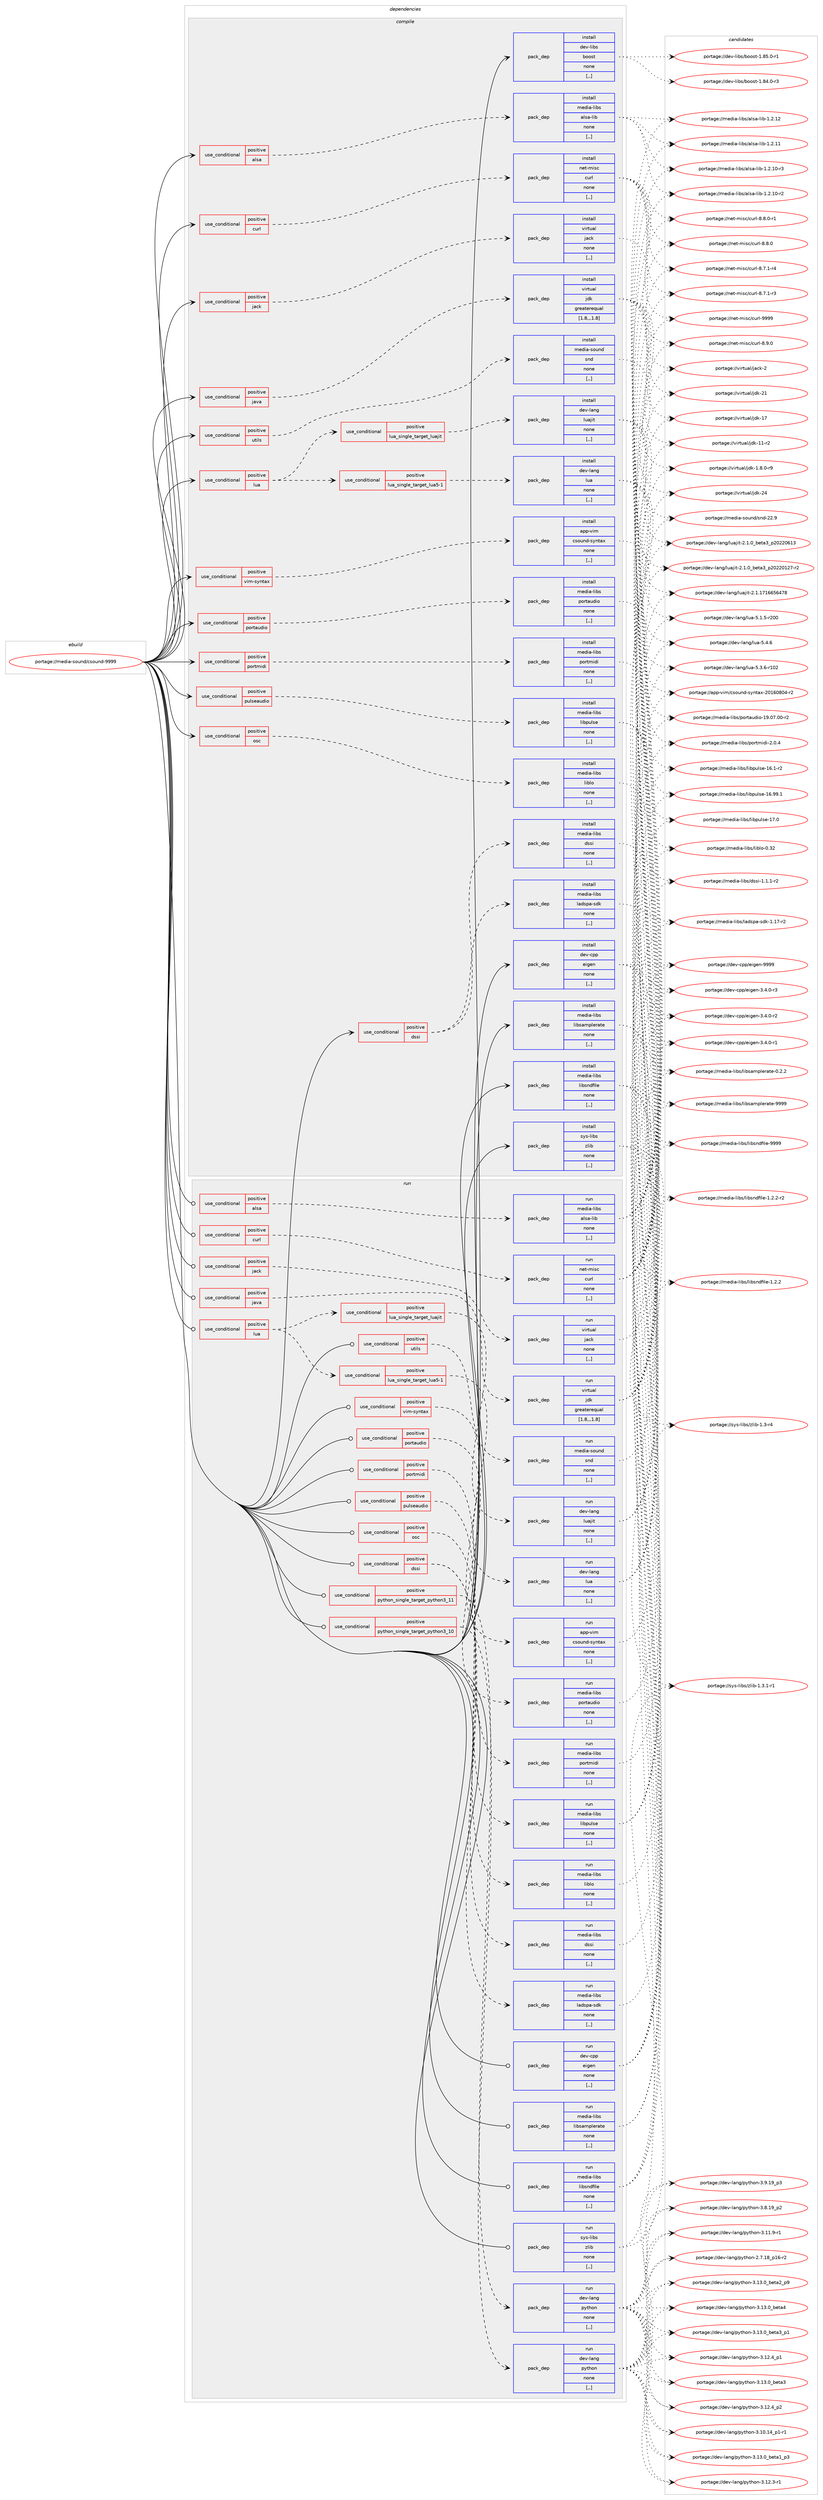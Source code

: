digraph prolog {

# *************
# Graph options
# *************

newrank=true;
concentrate=true;
compound=true;
graph [rankdir=LR,fontname=Helvetica,fontsize=10,ranksep=1.5];#, ranksep=2.5, nodesep=0.2];
edge  [arrowhead=vee];
node  [fontname=Helvetica,fontsize=10];

# **********
# The ebuild
# **********

subgraph cluster_leftcol {
color=gray;
label=<<i>ebuild</i>>;
id [label="portage://media-sound/csound-9999", color=red, width=4, href="../media-sound/csound-9999.svg"];
}

# ****************
# The dependencies
# ****************

subgraph cluster_midcol {
color=gray;
label=<<i>dependencies</i>>;
subgraph cluster_compile {
fillcolor="#eeeeee";
style=filled;
label=<<i>compile</i>>;
subgraph cond79364 {
dependency313560 [label=<<TABLE BORDER="0" CELLBORDER="1" CELLSPACING="0" CELLPADDING="4"><TR><TD ROWSPAN="3" CELLPADDING="10">use_conditional</TD></TR><TR><TD>positive</TD></TR><TR><TD>alsa</TD></TR></TABLE>>, shape=none, color=red];
subgraph pack231764 {
dependency313561 [label=<<TABLE BORDER="0" CELLBORDER="1" CELLSPACING="0" CELLPADDING="4" WIDTH="220"><TR><TD ROWSPAN="6" CELLPADDING="30">pack_dep</TD></TR><TR><TD WIDTH="110">install</TD></TR><TR><TD>media-libs</TD></TR><TR><TD>alsa-lib</TD></TR><TR><TD>none</TD></TR><TR><TD>[,,]</TD></TR></TABLE>>, shape=none, color=blue];
}
dependency313560:e -> dependency313561:w [weight=20,style="dashed",arrowhead="vee"];
}
id:e -> dependency313560:w [weight=20,style="solid",arrowhead="vee"];
subgraph cond79365 {
dependency313562 [label=<<TABLE BORDER="0" CELLBORDER="1" CELLSPACING="0" CELLPADDING="4"><TR><TD ROWSPAN="3" CELLPADDING="10">use_conditional</TD></TR><TR><TD>positive</TD></TR><TR><TD>curl</TD></TR></TABLE>>, shape=none, color=red];
subgraph pack231765 {
dependency313563 [label=<<TABLE BORDER="0" CELLBORDER="1" CELLSPACING="0" CELLPADDING="4" WIDTH="220"><TR><TD ROWSPAN="6" CELLPADDING="30">pack_dep</TD></TR><TR><TD WIDTH="110">install</TD></TR><TR><TD>net-misc</TD></TR><TR><TD>curl</TD></TR><TR><TD>none</TD></TR><TR><TD>[,,]</TD></TR></TABLE>>, shape=none, color=blue];
}
dependency313562:e -> dependency313563:w [weight=20,style="dashed",arrowhead="vee"];
}
id:e -> dependency313562:w [weight=20,style="solid",arrowhead="vee"];
subgraph cond79366 {
dependency313564 [label=<<TABLE BORDER="0" CELLBORDER="1" CELLSPACING="0" CELLPADDING="4"><TR><TD ROWSPAN="3" CELLPADDING="10">use_conditional</TD></TR><TR><TD>positive</TD></TR><TR><TD>dssi</TD></TR></TABLE>>, shape=none, color=red];
subgraph pack231766 {
dependency313565 [label=<<TABLE BORDER="0" CELLBORDER="1" CELLSPACING="0" CELLPADDING="4" WIDTH="220"><TR><TD ROWSPAN="6" CELLPADDING="30">pack_dep</TD></TR><TR><TD WIDTH="110">install</TD></TR><TR><TD>media-libs</TD></TR><TR><TD>dssi</TD></TR><TR><TD>none</TD></TR><TR><TD>[,,]</TD></TR></TABLE>>, shape=none, color=blue];
}
dependency313564:e -> dependency313565:w [weight=20,style="dashed",arrowhead="vee"];
subgraph pack231767 {
dependency313566 [label=<<TABLE BORDER="0" CELLBORDER="1" CELLSPACING="0" CELLPADDING="4" WIDTH="220"><TR><TD ROWSPAN="6" CELLPADDING="30">pack_dep</TD></TR><TR><TD WIDTH="110">install</TD></TR><TR><TD>media-libs</TD></TR><TR><TD>ladspa-sdk</TD></TR><TR><TD>none</TD></TR><TR><TD>[,,]</TD></TR></TABLE>>, shape=none, color=blue];
}
dependency313564:e -> dependency313566:w [weight=20,style="dashed",arrowhead="vee"];
}
id:e -> dependency313564:w [weight=20,style="solid",arrowhead="vee"];
subgraph cond79367 {
dependency313567 [label=<<TABLE BORDER="0" CELLBORDER="1" CELLSPACING="0" CELLPADDING="4"><TR><TD ROWSPAN="3" CELLPADDING="10">use_conditional</TD></TR><TR><TD>positive</TD></TR><TR><TD>jack</TD></TR></TABLE>>, shape=none, color=red];
subgraph pack231768 {
dependency313568 [label=<<TABLE BORDER="0" CELLBORDER="1" CELLSPACING="0" CELLPADDING="4" WIDTH="220"><TR><TD ROWSPAN="6" CELLPADDING="30">pack_dep</TD></TR><TR><TD WIDTH="110">install</TD></TR><TR><TD>virtual</TD></TR><TR><TD>jack</TD></TR><TR><TD>none</TD></TR><TR><TD>[,,]</TD></TR></TABLE>>, shape=none, color=blue];
}
dependency313567:e -> dependency313568:w [weight=20,style="dashed",arrowhead="vee"];
}
id:e -> dependency313567:w [weight=20,style="solid",arrowhead="vee"];
subgraph cond79368 {
dependency313569 [label=<<TABLE BORDER="0" CELLBORDER="1" CELLSPACING="0" CELLPADDING="4"><TR><TD ROWSPAN="3" CELLPADDING="10">use_conditional</TD></TR><TR><TD>positive</TD></TR><TR><TD>java</TD></TR></TABLE>>, shape=none, color=red];
subgraph pack231769 {
dependency313570 [label=<<TABLE BORDER="0" CELLBORDER="1" CELLSPACING="0" CELLPADDING="4" WIDTH="220"><TR><TD ROWSPAN="6" CELLPADDING="30">pack_dep</TD></TR><TR><TD WIDTH="110">install</TD></TR><TR><TD>virtual</TD></TR><TR><TD>jdk</TD></TR><TR><TD>greaterequal</TD></TR><TR><TD>[1.8,,,1.8]</TD></TR></TABLE>>, shape=none, color=blue];
}
dependency313569:e -> dependency313570:w [weight=20,style="dashed",arrowhead="vee"];
}
id:e -> dependency313569:w [weight=20,style="solid",arrowhead="vee"];
subgraph cond79369 {
dependency313571 [label=<<TABLE BORDER="0" CELLBORDER="1" CELLSPACING="0" CELLPADDING="4"><TR><TD ROWSPAN="3" CELLPADDING="10">use_conditional</TD></TR><TR><TD>positive</TD></TR><TR><TD>lua</TD></TR></TABLE>>, shape=none, color=red];
subgraph cond79370 {
dependency313572 [label=<<TABLE BORDER="0" CELLBORDER="1" CELLSPACING="0" CELLPADDING="4"><TR><TD ROWSPAN="3" CELLPADDING="10">use_conditional</TD></TR><TR><TD>positive</TD></TR><TR><TD>lua_single_target_luajit</TD></TR></TABLE>>, shape=none, color=red];
subgraph pack231770 {
dependency313573 [label=<<TABLE BORDER="0" CELLBORDER="1" CELLSPACING="0" CELLPADDING="4" WIDTH="220"><TR><TD ROWSPAN="6" CELLPADDING="30">pack_dep</TD></TR><TR><TD WIDTH="110">install</TD></TR><TR><TD>dev-lang</TD></TR><TR><TD>luajit</TD></TR><TR><TD>none</TD></TR><TR><TD>[,,]</TD></TR></TABLE>>, shape=none, color=blue];
}
dependency313572:e -> dependency313573:w [weight=20,style="dashed",arrowhead="vee"];
}
dependency313571:e -> dependency313572:w [weight=20,style="dashed",arrowhead="vee"];
subgraph cond79371 {
dependency313574 [label=<<TABLE BORDER="0" CELLBORDER="1" CELLSPACING="0" CELLPADDING="4"><TR><TD ROWSPAN="3" CELLPADDING="10">use_conditional</TD></TR><TR><TD>positive</TD></TR><TR><TD>lua_single_target_lua5-1</TD></TR></TABLE>>, shape=none, color=red];
subgraph pack231771 {
dependency313575 [label=<<TABLE BORDER="0" CELLBORDER="1" CELLSPACING="0" CELLPADDING="4" WIDTH="220"><TR><TD ROWSPAN="6" CELLPADDING="30">pack_dep</TD></TR><TR><TD WIDTH="110">install</TD></TR><TR><TD>dev-lang</TD></TR><TR><TD>lua</TD></TR><TR><TD>none</TD></TR><TR><TD>[,,]</TD></TR></TABLE>>, shape=none, color=blue];
}
dependency313574:e -> dependency313575:w [weight=20,style="dashed",arrowhead="vee"];
}
dependency313571:e -> dependency313574:w [weight=20,style="dashed",arrowhead="vee"];
}
id:e -> dependency313571:w [weight=20,style="solid",arrowhead="vee"];
subgraph cond79372 {
dependency313576 [label=<<TABLE BORDER="0" CELLBORDER="1" CELLSPACING="0" CELLPADDING="4"><TR><TD ROWSPAN="3" CELLPADDING="10">use_conditional</TD></TR><TR><TD>positive</TD></TR><TR><TD>osc</TD></TR></TABLE>>, shape=none, color=red];
subgraph pack231772 {
dependency313577 [label=<<TABLE BORDER="0" CELLBORDER="1" CELLSPACING="0" CELLPADDING="4" WIDTH="220"><TR><TD ROWSPAN="6" CELLPADDING="30">pack_dep</TD></TR><TR><TD WIDTH="110">install</TD></TR><TR><TD>media-libs</TD></TR><TR><TD>liblo</TD></TR><TR><TD>none</TD></TR><TR><TD>[,,]</TD></TR></TABLE>>, shape=none, color=blue];
}
dependency313576:e -> dependency313577:w [weight=20,style="dashed",arrowhead="vee"];
}
id:e -> dependency313576:w [weight=20,style="solid",arrowhead="vee"];
subgraph cond79373 {
dependency313578 [label=<<TABLE BORDER="0" CELLBORDER="1" CELLSPACING="0" CELLPADDING="4"><TR><TD ROWSPAN="3" CELLPADDING="10">use_conditional</TD></TR><TR><TD>positive</TD></TR><TR><TD>portaudio</TD></TR></TABLE>>, shape=none, color=red];
subgraph pack231773 {
dependency313579 [label=<<TABLE BORDER="0" CELLBORDER="1" CELLSPACING="0" CELLPADDING="4" WIDTH="220"><TR><TD ROWSPAN="6" CELLPADDING="30">pack_dep</TD></TR><TR><TD WIDTH="110">install</TD></TR><TR><TD>media-libs</TD></TR><TR><TD>portaudio</TD></TR><TR><TD>none</TD></TR><TR><TD>[,,]</TD></TR></TABLE>>, shape=none, color=blue];
}
dependency313578:e -> dependency313579:w [weight=20,style="dashed",arrowhead="vee"];
}
id:e -> dependency313578:w [weight=20,style="solid",arrowhead="vee"];
subgraph cond79374 {
dependency313580 [label=<<TABLE BORDER="0" CELLBORDER="1" CELLSPACING="0" CELLPADDING="4"><TR><TD ROWSPAN="3" CELLPADDING="10">use_conditional</TD></TR><TR><TD>positive</TD></TR><TR><TD>portmidi</TD></TR></TABLE>>, shape=none, color=red];
subgraph pack231774 {
dependency313581 [label=<<TABLE BORDER="0" CELLBORDER="1" CELLSPACING="0" CELLPADDING="4" WIDTH="220"><TR><TD ROWSPAN="6" CELLPADDING="30">pack_dep</TD></TR><TR><TD WIDTH="110">install</TD></TR><TR><TD>media-libs</TD></TR><TR><TD>portmidi</TD></TR><TR><TD>none</TD></TR><TR><TD>[,,]</TD></TR></TABLE>>, shape=none, color=blue];
}
dependency313580:e -> dependency313581:w [weight=20,style="dashed",arrowhead="vee"];
}
id:e -> dependency313580:w [weight=20,style="solid",arrowhead="vee"];
subgraph cond79375 {
dependency313582 [label=<<TABLE BORDER="0" CELLBORDER="1" CELLSPACING="0" CELLPADDING="4"><TR><TD ROWSPAN="3" CELLPADDING="10">use_conditional</TD></TR><TR><TD>positive</TD></TR><TR><TD>pulseaudio</TD></TR></TABLE>>, shape=none, color=red];
subgraph pack231775 {
dependency313583 [label=<<TABLE BORDER="0" CELLBORDER="1" CELLSPACING="0" CELLPADDING="4" WIDTH="220"><TR><TD ROWSPAN="6" CELLPADDING="30">pack_dep</TD></TR><TR><TD WIDTH="110">install</TD></TR><TR><TD>media-libs</TD></TR><TR><TD>libpulse</TD></TR><TR><TD>none</TD></TR><TR><TD>[,,]</TD></TR></TABLE>>, shape=none, color=blue];
}
dependency313582:e -> dependency313583:w [weight=20,style="dashed",arrowhead="vee"];
}
id:e -> dependency313582:w [weight=20,style="solid",arrowhead="vee"];
subgraph cond79376 {
dependency313584 [label=<<TABLE BORDER="0" CELLBORDER="1" CELLSPACING="0" CELLPADDING="4"><TR><TD ROWSPAN="3" CELLPADDING="10">use_conditional</TD></TR><TR><TD>positive</TD></TR><TR><TD>utils</TD></TR></TABLE>>, shape=none, color=red];
subgraph pack231776 {
dependency313585 [label=<<TABLE BORDER="0" CELLBORDER="1" CELLSPACING="0" CELLPADDING="4" WIDTH="220"><TR><TD ROWSPAN="6" CELLPADDING="30">pack_dep</TD></TR><TR><TD WIDTH="110">install</TD></TR><TR><TD>media-sound</TD></TR><TR><TD>snd</TD></TR><TR><TD>none</TD></TR><TR><TD>[,,]</TD></TR></TABLE>>, shape=none, color=blue];
}
dependency313584:e -> dependency313585:w [weight=20,style="dashed",arrowhead="vee"];
}
id:e -> dependency313584:w [weight=20,style="solid",arrowhead="vee"];
subgraph cond79377 {
dependency313586 [label=<<TABLE BORDER="0" CELLBORDER="1" CELLSPACING="0" CELLPADDING="4"><TR><TD ROWSPAN="3" CELLPADDING="10">use_conditional</TD></TR><TR><TD>positive</TD></TR><TR><TD>vim-syntax</TD></TR></TABLE>>, shape=none, color=red];
subgraph pack231777 {
dependency313587 [label=<<TABLE BORDER="0" CELLBORDER="1" CELLSPACING="0" CELLPADDING="4" WIDTH="220"><TR><TD ROWSPAN="6" CELLPADDING="30">pack_dep</TD></TR><TR><TD WIDTH="110">install</TD></TR><TR><TD>app-vim</TD></TR><TR><TD>csound-syntax</TD></TR><TR><TD>none</TD></TR><TR><TD>[,,]</TD></TR></TABLE>>, shape=none, color=blue];
}
dependency313586:e -> dependency313587:w [weight=20,style="dashed",arrowhead="vee"];
}
id:e -> dependency313586:w [weight=20,style="solid",arrowhead="vee"];
subgraph pack231778 {
dependency313588 [label=<<TABLE BORDER="0" CELLBORDER="1" CELLSPACING="0" CELLPADDING="4" WIDTH="220"><TR><TD ROWSPAN="6" CELLPADDING="30">pack_dep</TD></TR><TR><TD WIDTH="110">install</TD></TR><TR><TD>dev-cpp</TD></TR><TR><TD>eigen</TD></TR><TR><TD>none</TD></TR><TR><TD>[,,]</TD></TR></TABLE>>, shape=none, color=blue];
}
id:e -> dependency313588:w [weight=20,style="solid",arrowhead="vee"];
subgraph pack231779 {
dependency313589 [label=<<TABLE BORDER="0" CELLBORDER="1" CELLSPACING="0" CELLPADDING="4" WIDTH="220"><TR><TD ROWSPAN="6" CELLPADDING="30">pack_dep</TD></TR><TR><TD WIDTH="110">install</TD></TR><TR><TD>dev-libs</TD></TR><TR><TD>boost</TD></TR><TR><TD>none</TD></TR><TR><TD>[,,]</TD></TR></TABLE>>, shape=none, color=blue];
}
id:e -> dependency313589:w [weight=20,style="solid",arrowhead="vee"];
subgraph pack231780 {
dependency313590 [label=<<TABLE BORDER="0" CELLBORDER="1" CELLSPACING="0" CELLPADDING="4" WIDTH="220"><TR><TD ROWSPAN="6" CELLPADDING="30">pack_dep</TD></TR><TR><TD WIDTH="110">install</TD></TR><TR><TD>media-libs</TD></TR><TR><TD>libsamplerate</TD></TR><TR><TD>none</TD></TR><TR><TD>[,,]</TD></TR></TABLE>>, shape=none, color=blue];
}
id:e -> dependency313590:w [weight=20,style="solid",arrowhead="vee"];
subgraph pack231781 {
dependency313591 [label=<<TABLE BORDER="0" CELLBORDER="1" CELLSPACING="0" CELLPADDING="4" WIDTH="220"><TR><TD ROWSPAN="6" CELLPADDING="30">pack_dep</TD></TR><TR><TD WIDTH="110">install</TD></TR><TR><TD>media-libs</TD></TR><TR><TD>libsndfile</TD></TR><TR><TD>none</TD></TR><TR><TD>[,,]</TD></TR></TABLE>>, shape=none, color=blue];
}
id:e -> dependency313591:w [weight=20,style="solid",arrowhead="vee"];
subgraph pack231782 {
dependency313592 [label=<<TABLE BORDER="0" CELLBORDER="1" CELLSPACING="0" CELLPADDING="4" WIDTH="220"><TR><TD ROWSPAN="6" CELLPADDING="30">pack_dep</TD></TR><TR><TD WIDTH="110">install</TD></TR><TR><TD>sys-libs</TD></TR><TR><TD>zlib</TD></TR><TR><TD>none</TD></TR><TR><TD>[,,]</TD></TR></TABLE>>, shape=none, color=blue];
}
id:e -> dependency313592:w [weight=20,style="solid",arrowhead="vee"];
}
subgraph cluster_compileandrun {
fillcolor="#eeeeee";
style=filled;
label=<<i>compile and run</i>>;
}
subgraph cluster_run {
fillcolor="#eeeeee";
style=filled;
label=<<i>run</i>>;
subgraph cond79378 {
dependency313593 [label=<<TABLE BORDER="0" CELLBORDER="1" CELLSPACING="0" CELLPADDING="4"><TR><TD ROWSPAN="3" CELLPADDING="10">use_conditional</TD></TR><TR><TD>positive</TD></TR><TR><TD>alsa</TD></TR></TABLE>>, shape=none, color=red];
subgraph pack231783 {
dependency313594 [label=<<TABLE BORDER="0" CELLBORDER="1" CELLSPACING="0" CELLPADDING="4" WIDTH="220"><TR><TD ROWSPAN="6" CELLPADDING="30">pack_dep</TD></TR><TR><TD WIDTH="110">run</TD></TR><TR><TD>media-libs</TD></TR><TR><TD>alsa-lib</TD></TR><TR><TD>none</TD></TR><TR><TD>[,,]</TD></TR></TABLE>>, shape=none, color=blue];
}
dependency313593:e -> dependency313594:w [weight=20,style="dashed",arrowhead="vee"];
}
id:e -> dependency313593:w [weight=20,style="solid",arrowhead="odot"];
subgraph cond79379 {
dependency313595 [label=<<TABLE BORDER="0" CELLBORDER="1" CELLSPACING="0" CELLPADDING="4"><TR><TD ROWSPAN="3" CELLPADDING="10">use_conditional</TD></TR><TR><TD>positive</TD></TR><TR><TD>curl</TD></TR></TABLE>>, shape=none, color=red];
subgraph pack231784 {
dependency313596 [label=<<TABLE BORDER="0" CELLBORDER="1" CELLSPACING="0" CELLPADDING="4" WIDTH="220"><TR><TD ROWSPAN="6" CELLPADDING="30">pack_dep</TD></TR><TR><TD WIDTH="110">run</TD></TR><TR><TD>net-misc</TD></TR><TR><TD>curl</TD></TR><TR><TD>none</TD></TR><TR><TD>[,,]</TD></TR></TABLE>>, shape=none, color=blue];
}
dependency313595:e -> dependency313596:w [weight=20,style="dashed",arrowhead="vee"];
}
id:e -> dependency313595:w [weight=20,style="solid",arrowhead="odot"];
subgraph cond79380 {
dependency313597 [label=<<TABLE BORDER="0" CELLBORDER="1" CELLSPACING="0" CELLPADDING="4"><TR><TD ROWSPAN="3" CELLPADDING="10">use_conditional</TD></TR><TR><TD>positive</TD></TR><TR><TD>dssi</TD></TR></TABLE>>, shape=none, color=red];
subgraph pack231785 {
dependency313598 [label=<<TABLE BORDER="0" CELLBORDER="1" CELLSPACING="0" CELLPADDING="4" WIDTH="220"><TR><TD ROWSPAN="6" CELLPADDING="30">pack_dep</TD></TR><TR><TD WIDTH="110">run</TD></TR><TR><TD>media-libs</TD></TR><TR><TD>dssi</TD></TR><TR><TD>none</TD></TR><TR><TD>[,,]</TD></TR></TABLE>>, shape=none, color=blue];
}
dependency313597:e -> dependency313598:w [weight=20,style="dashed",arrowhead="vee"];
subgraph pack231786 {
dependency313599 [label=<<TABLE BORDER="0" CELLBORDER="1" CELLSPACING="0" CELLPADDING="4" WIDTH="220"><TR><TD ROWSPAN="6" CELLPADDING="30">pack_dep</TD></TR><TR><TD WIDTH="110">run</TD></TR><TR><TD>media-libs</TD></TR><TR><TD>ladspa-sdk</TD></TR><TR><TD>none</TD></TR><TR><TD>[,,]</TD></TR></TABLE>>, shape=none, color=blue];
}
dependency313597:e -> dependency313599:w [weight=20,style="dashed",arrowhead="vee"];
}
id:e -> dependency313597:w [weight=20,style="solid",arrowhead="odot"];
subgraph cond79381 {
dependency313600 [label=<<TABLE BORDER="0" CELLBORDER="1" CELLSPACING="0" CELLPADDING="4"><TR><TD ROWSPAN="3" CELLPADDING="10">use_conditional</TD></TR><TR><TD>positive</TD></TR><TR><TD>jack</TD></TR></TABLE>>, shape=none, color=red];
subgraph pack231787 {
dependency313601 [label=<<TABLE BORDER="0" CELLBORDER="1" CELLSPACING="0" CELLPADDING="4" WIDTH="220"><TR><TD ROWSPAN="6" CELLPADDING="30">pack_dep</TD></TR><TR><TD WIDTH="110">run</TD></TR><TR><TD>virtual</TD></TR><TR><TD>jack</TD></TR><TR><TD>none</TD></TR><TR><TD>[,,]</TD></TR></TABLE>>, shape=none, color=blue];
}
dependency313600:e -> dependency313601:w [weight=20,style="dashed",arrowhead="vee"];
}
id:e -> dependency313600:w [weight=20,style="solid",arrowhead="odot"];
subgraph cond79382 {
dependency313602 [label=<<TABLE BORDER="0" CELLBORDER="1" CELLSPACING="0" CELLPADDING="4"><TR><TD ROWSPAN="3" CELLPADDING="10">use_conditional</TD></TR><TR><TD>positive</TD></TR><TR><TD>java</TD></TR></TABLE>>, shape=none, color=red];
subgraph pack231788 {
dependency313603 [label=<<TABLE BORDER="0" CELLBORDER="1" CELLSPACING="0" CELLPADDING="4" WIDTH="220"><TR><TD ROWSPAN="6" CELLPADDING="30">pack_dep</TD></TR><TR><TD WIDTH="110">run</TD></TR><TR><TD>virtual</TD></TR><TR><TD>jdk</TD></TR><TR><TD>greaterequal</TD></TR><TR><TD>[1.8,,,1.8]</TD></TR></TABLE>>, shape=none, color=blue];
}
dependency313602:e -> dependency313603:w [weight=20,style="dashed",arrowhead="vee"];
}
id:e -> dependency313602:w [weight=20,style="solid",arrowhead="odot"];
subgraph cond79383 {
dependency313604 [label=<<TABLE BORDER="0" CELLBORDER="1" CELLSPACING="0" CELLPADDING="4"><TR><TD ROWSPAN="3" CELLPADDING="10">use_conditional</TD></TR><TR><TD>positive</TD></TR><TR><TD>lua</TD></TR></TABLE>>, shape=none, color=red];
subgraph cond79384 {
dependency313605 [label=<<TABLE BORDER="0" CELLBORDER="1" CELLSPACING="0" CELLPADDING="4"><TR><TD ROWSPAN="3" CELLPADDING="10">use_conditional</TD></TR><TR><TD>positive</TD></TR><TR><TD>lua_single_target_luajit</TD></TR></TABLE>>, shape=none, color=red];
subgraph pack231789 {
dependency313606 [label=<<TABLE BORDER="0" CELLBORDER="1" CELLSPACING="0" CELLPADDING="4" WIDTH="220"><TR><TD ROWSPAN="6" CELLPADDING="30">pack_dep</TD></TR><TR><TD WIDTH="110">run</TD></TR><TR><TD>dev-lang</TD></TR><TR><TD>luajit</TD></TR><TR><TD>none</TD></TR><TR><TD>[,,]</TD></TR></TABLE>>, shape=none, color=blue];
}
dependency313605:e -> dependency313606:w [weight=20,style="dashed",arrowhead="vee"];
}
dependency313604:e -> dependency313605:w [weight=20,style="dashed",arrowhead="vee"];
subgraph cond79385 {
dependency313607 [label=<<TABLE BORDER="0" CELLBORDER="1" CELLSPACING="0" CELLPADDING="4"><TR><TD ROWSPAN="3" CELLPADDING="10">use_conditional</TD></TR><TR><TD>positive</TD></TR><TR><TD>lua_single_target_lua5-1</TD></TR></TABLE>>, shape=none, color=red];
subgraph pack231790 {
dependency313608 [label=<<TABLE BORDER="0" CELLBORDER="1" CELLSPACING="0" CELLPADDING="4" WIDTH="220"><TR><TD ROWSPAN="6" CELLPADDING="30">pack_dep</TD></TR><TR><TD WIDTH="110">run</TD></TR><TR><TD>dev-lang</TD></TR><TR><TD>lua</TD></TR><TR><TD>none</TD></TR><TR><TD>[,,]</TD></TR></TABLE>>, shape=none, color=blue];
}
dependency313607:e -> dependency313608:w [weight=20,style="dashed",arrowhead="vee"];
}
dependency313604:e -> dependency313607:w [weight=20,style="dashed",arrowhead="vee"];
}
id:e -> dependency313604:w [weight=20,style="solid",arrowhead="odot"];
subgraph cond79386 {
dependency313609 [label=<<TABLE BORDER="0" CELLBORDER="1" CELLSPACING="0" CELLPADDING="4"><TR><TD ROWSPAN="3" CELLPADDING="10">use_conditional</TD></TR><TR><TD>positive</TD></TR><TR><TD>osc</TD></TR></TABLE>>, shape=none, color=red];
subgraph pack231791 {
dependency313610 [label=<<TABLE BORDER="0" CELLBORDER="1" CELLSPACING="0" CELLPADDING="4" WIDTH="220"><TR><TD ROWSPAN="6" CELLPADDING="30">pack_dep</TD></TR><TR><TD WIDTH="110">run</TD></TR><TR><TD>media-libs</TD></TR><TR><TD>liblo</TD></TR><TR><TD>none</TD></TR><TR><TD>[,,]</TD></TR></TABLE>>, shape=none, color=blue];
}
dependency313609:e -> dependency313610:w [weight=20,style="dashed",arrowhead="vee"];
}
id:e -> dependency313609:w [weight=20,style="solid",arrowhead="odot"];
subgraph cond79387 {
dependency313611 [label=<<TABLE BORDER="0" CELLBORDER="1" CELLSPACING="0" CELLPADDING="4"><TR><TD ROWSPAN="3" CELLPADDING="10">use_conditional</TD></TR><TR><TD>positive</TD></TR><TR><TD>portaudio</TD></TR></TABLE>>, shape=none, color=red];
subgraph pack231792 {
dependency313612 [label=<<TABLE BORDER="0" CELLBORDER="1" CELLSPACING="0" CELLPADDING="4" WIDTH="220"><TR><TD ROWSPAN="6" CELLPADDING="30">pack_dep</TD></TR><TR><TD WIDTH="110">run</TD></TR><TR><TD>media-libs</TD></TR><TR><TD>portaudio</TD></TR><TR><TD>none</TD></TR><TR><TD>[,,]</TD></TR></TABLE>>, shape=none, color=blue];
}
dependency313611:e -> dependency313612:w [weight=20,style="dashed",arrowhead="vee"];
}
id:e -> dependency313611:w [weight=20,style="solid",arrowhead="odot"];
subgraph cond79388 {
dependency313613 [label=<<TABLE BORDER="0" CELLBORDER="1" CELLSPACING="0" CELLPADDING="4"><TR><TD ROWSPAN="3" CELLPADDING="10">use_conditional</TD></TR><TR><TD>positive</TD></TR><TR><TD>portmidi</TD></TR></TABLE>>, shape=none, color=red];
subgraph pack231793 {
dependency313614 [label=<<TABLE BORDER="0" CELLBORDER="1" CELLSPACING="0" CELLPADDING="4" WIDTH="220"><TR><TD ROWSPAN="6" CELLPADDING="30">pack_dep</TD></TR><TR><TD WIDTH="110">run</TD></TR><TR><TD>media-libs</TD></TR><TR><TD>portmidi</TD></TR><TR><TD>none</TD></TR><TR><TD>[,,]</TD></TR></TABLE>>, shape=none, color=blue];
}
dependency313613:e -> dependency313614:w [weight=20,style="dashed",arrowhead="vee"];
}
id:e -> dependency313613:w [weight=20,style="solid",arrowhead="odot"];
subgraph cond79389 {
dependency313615 [label=<<TABLE BORDER="0" CELLBORDER="1" CELLSPACING="0" CELLPADDING="4"><TR><TD ROWSPAN="3" CELLPADDING="10">use_conditional</TD></TR><TR><TD>positive</TD></TR><TR><TD>pulseaudio</TD></TR></TABLE>>, shape=none, color=red];
subgraph pack231794 {
dependency313616 [label=<<TABLE BORDER="0" CELLBORDER="1" CELLSPACING="0" CELLPADDING="4" WIDTH="220"><TR><TD ROWSPAN="6" CELLPADDING="30">pack_dep</TD></TR><TR><TD WIDTH="110">run</TD></TR><TR><TD>media-libs</TD></TR><TR><TD>libpulse</TD></TR><TR><TD>none</TD></TR><TR><TD>[,,]</TD></TR></TABLE>>, shape=none, color=blue];
}
dependency313615:e -> dependency313616:w [weight=20,style="dashed",arrowhead="vee"];
}
id:e -> dependency313615:w [weight=20,style="solid",arrowhead="odot"];
subgraph cond79390 {
dependency313617 [label=<<TABLE BORDER="0" CELLBORDER="1" CELLSPACING="0" CELLPADDING="4"><TR><TD ROWSPAN="3" CELLPADDING="10">use_conditional</TD></TR><TR><TD>positive</TD></TR><TR><TD>python_single_target_python3_10</TD></TR></TABLE>>, shape=none, color=red];
subgraph pack231795 {
dependency313618 [label=<<TABLE BORDER="0" CELLBORDER="1" CELLSPACING="0" CELLPADDING="4" WIDTH="220"><TR><TD ROWSPAN="6" CELLPADDING="30">pack_dep</TD></TR><TR><TD WIDTH="110">run</TD></TR><TR><TD>dev-lang</TD></TR><TR><TD>python</TD></TR><TR><TD>none</TD></TR><TR><TD>[,,]</TD></TR></TABLE>>, shape=none, color=blue];
}
dependency313617:e -> dependency313618:w [weight=20,style="dashed",arrowhead="vee"];
}
id:e -> dependency313617:w [weight=20,style="solid",arrowhead="odot"];
subgraph cond79391 {
dependency313619 [label=<<TABLE BORDER="0" CELLBORDER="1" CELLSPACING="0" CELLPADDING="4"><TR><TD ROWSPAN="3" CELLPADDING="10">use_conditional</TD></TR><TR><TD>positive</TD></TR><TR><TD>python_single_target_python3_11</TD></TR></TABLE>>, shape=none, color=red];
subgraph pack231796 {
dependency313620 [label=<<TABLE BORDER="0" CELLBORDER="1" CELLSPACING="0" CELLPADDING="4" WIDTH="220"><TR><TD ROWSPAN="6" CELLPADDING="30">pack_dep</TD></TR><TR><TD WIDTH="110">run</TD></TR><TR><TD>dev-lang</TD></TR><TR><TD>python</TD></TR><TR><TD>none</TD></TR><TR><TD>[,,]</TD></TR></TABLE>>, shape=none, color=blue];
}
dependency313619:e -> dependency313620:w [weight=20,style="dashed",arrowhead="vee"];
}
id:e -> dependency313619:w [weight=20,style="solid",arrowhead="odot"];
subgraph cond79392 {
dependency313621 [label=<<TABLE BORDER="0" CELLBORDER="1" CELLSPACING="0" CELLPADDING="4"><TR><TD ROWSPAN="3" CELLPADDING="10">use_conditional</TD></TR><TR><TD>positive</TD></TR><TR><TD>utils</TD></TR></TABLE>>, shape=none, color=red];
subgraph pack231797 {
dependency313622 [label=<<TABLE BORDER="0" CELLBORDER="1" CELLSPACING="0" CELLPADDING="4" WIDTH="220"><TR><TD ROWSPAN="6" CELLPADDING="30">pack_dep</TD></TR><TR><TD WIDTH="110">run</TD></TR><TR><TD>media-sound</TD></TR><TR><TD>snd</TD></TR><TR><TD>none</TD></TR><TR><TD>[,,]</TD></TR></TABLE>>, shape=none, color=blue];
}
dependency313621:e -> dependency313622:w [weight=20,style="dashed",arrowhead="vee"];
}
id:e -> dependency313621:w [weight=20,style="solid",arrowhead="odot"];
subgraph cond79393 {
dependency313623 [label=<<TABLE BORDER="0" CELLBORDER="1" CELLSPACING="0" CELLPADDING="4"><TR><TD ROWSPAN="3" CELLPADDING="10">use_conditional</TD></TR><TR><TD>positive</TD></TR><TR><TD>vim-syntax</TD></TR></TABLE>>, shape=none, color=red];
subgraph pack231798 {
dependency313624 [label=<<TABLE BORDER="0" CELLBORDER="1" CELLSPACING="0" CELLPADDING="4" WIDTH="220"><TR><TD ROWSPAN="6" CELLPADDING="30">pack_dep</TD></TR><TR><TD WIDTH="110">run</TD></TR><TR><TD>app-vim</TD></TR><TR><TD>csound-syntax</TD></TR><TR><TD>none</TD></TR><TR><TD>[,,]</TD></TR></TABLE>>, shape=none, color=blue];
}
dependency313623:e -> dependency313624:w [weight=20,style="dashed",arrowhead="vee"];
}
id:e -> dependency313623:w [weight=20,style="solid",arrowhead="odot"];
subgraph pack231799 {
dependency313625 [label=<<TABLE BORDER="0" CELLBORDER="1" CELLSPACING="0" CELLPADDING="4" WIDTH="220"><TR><TD ROWSPAN="6" CELLPADDING="30">pack_dep</TD></TR><TR><TD WIDTH="110">run</TD></TR><TR><TD>dev-cpp</TD></TR><TR><TD>eigen</TD></TR><TR><TD>none</TD></TR><TR><TD>[,,]</TD></TR></TABLE>>, shape=none, color=blue];
}
id:e -> dependency313625:w [weight=20,style="solid",arrowhead="odot"];
subgraph pack231800 {
dependency313626 [label=<<TABLE BORDER="0" CELLBORDER="1" CELLSPACING="0" CELLPADDING="4" WIDTH="220"><TR><TD ROWSPAN="6" CELLPADDING="30">pack_dep</TD></TR><TR><TD WIDTH="110">run</TD></TR><TR><TD>media-libs</TD></TR><TR><TD>libsamplerate</TD></TR><TR><TD>none</TD></TR><TR><TD>[,,]</TD></TR></TABLE>>, shape=none, color=blue];
}
id:e -> dependency313626:w [weight=20,style="solid",arrowhead="odot"];
subgraph pack231801 {
dependency313627 [label=<<TABLE BORDER="0" CELLBORDER="1" CELLSPACING="0" CELLPADDING="4" WIDTH="220"><TR><TD ROWSPAN="6" CELLPADDING="30">pack_dep</TD></TR><TR><TD WIDTH="110">run</TD></TR><TR><TD>media-libs</TD></TR><TR><TD>libsndfile</TD></TR><TR><TD>none</TD></TR><TR><TD>[,,]</TD></TR></TABLE>>, shape=none, color=blue];
}
id:e -> dependency313627:w [weight=20,style="solid",arrowhead="odot"];
subgraph pack231802 {
dependency313628 [label=<<TABLE BORDER="0" CELLBORDER="1" CELLSPACING="0" CELLPADDING="4" WIDTH="220"><TR><TD ROWSPAN="6" CELLPADDING="30">pack_dep</TD></TR><TR><TD WIDTH="110">run</TD></TR><TR><TD>sys-libs</TD></TR><TR><TD>zlib</TD></TR><TR><TD>none</TD></TR><TR><TD>[,,]</TD></TR></TABLE>>, shape=none, color=blue];
}
id:e -> dependency313628:w [weight=20,style="solid",arrowhead="odot"];
}
}

# **************
# The candidates
# **************

subgraph cluster_choices {
rank=same;
color=gray;
label=<<i>candidates</i>>;

subgraph choice231764 {
color=black;
nodesep=1;
choice109101100105974510810598115479710811597451081059845494650464950 [label="portage://media-libs/alsa-lib-1.2.12", color=red, width=4,href="../media-libs/alsa-lib-1.2.12.svg"];
choice109101100105974510810598115479710811597451081059845494650464949 [label="portage://media-libs/alsa-lib-1.2.11", color=red, width=4,href="../media-libs/alsa-lib-1.2.11.svg"];
choice1091011001059745108105981154797108115974510810598454946504649484511451 [label="portage://media-libs/alsa-lib-1.2.10-r3", color=red, width=4,href="../media-libs/alsa-lib-1.2.10-r3.svg"];
choice1091011001059745108105981154797108115974510810598454946504649484511450 [label="portage://media-libs/alsa-lib-1.2.10-r2", color=red, width=4,href="../media-libs/alsa-lib-1.2.10-r2.svg"];
dependency313561:e -> choice109101100105974510810598115479710811597451081059845494650464950:w [style=dotted,weight="100"];
dependency313561:e -> choice109101100105974510810598115479710811597451081059845494650464949:w [style=dotted,weight="100"];
dependency313561:e -> choice1091011001059745108105981154797108115974510810598454946504649484511451:w [style=dotted,weight="100"];
dependency313561:e -> choice1091011001059745108105981154797108115974510810598454946504649484511450:w [style=dotted,weight="100"];
}
subgraph choice231765 {
color=black;
nodesep=1;
choice110101116451091051159947991171141084557575757 [label="portage://net-misc/curl-9999", color=red, width=4,href="../net-misc/curl-9999.svg"];
choice11010111645109105115994799117114108455646574648 [label="portage://net-misc/curl-8.9.0", color=red, width=4,href="../net-misc/curl-8.9.0.svg"];
choice110101116451091051159947991171141084556465646484511449 [label="portage://net-misc/curl-8.8.0-r1", color=red, width=4,href="../net-misc/curl-8.8.0-r1.svg"];
choice11010111645109105115994799117114108455646564648 [label="portage://net-misc/curl-8.8.0", color=red, width=4,href="../net-misc/curl-8.8.0.svg"];
choice110101116451091051159947991171141084556465546494511452 [label="portage://net-misc/curl-8.7.1-r4", color=red, width=4,href="../net-misc/curl-8.7.1-r4.svg"];
choice110101116451091051159947991171141084556465546494511451 [label="portage://net-misc/curl-8.7.1-r3", color=red, width=4,href="../net-misc/curl-8.7.1-r3.svg"];
dependency313563:e -> choice110101116451091051159947991171141084557575757:w [style=dotted,weight="100"];
dependency313563:e -> choice11010111645109105115994799117114108455646574648:w [style=dotted,weight="100"];
dependency313563:e -> choice110101116451091051159947991171141084556465646484511449:w [style=dotted,weight="100"];
dependency313563:e -> choice11010111645109105115994799117114108455646564648:w [style=dotted,weight="100"];
dependency313563:e -> choice110101116451091051159947991171141084556465546494511452:w [style=dotted,weight="100"];
dependency313563:e -> choice110101116451091051159947991171141084556465546494511451:w [style=dotted,weight="100"];
}
subgraph choice231766 {
color=black;
nodesep=1;
choice109101100105974510810598115471001151151054549464946494511450 [label="portage://media-libs/dssi-1.1.1-r2", color=red, width=4,href="../media-libs/dssi-1.1.1-r2.svg"];
dependency313565:e -> choice109101100105974510810598115471001151151054549464946494511450:w [style=dotted,weight="100"];
}
subgraph choice231767 {
color=black;
nodesep=1;
choice1091011001059745108105981154710897100115112974511510010745494649554511450 [label="portage://media-libs/ladspa-sdk-1.17-r2", color=red, width=4,href="../media-libs/ladspa-sdk-1.17-r2.svg"];
dependency313566:e -> choice1091011001059745108105981154710897100115112974511510010745494649554511450:w [style=dotted,weight="100"];
}
subgraph choice231768 {
color=black;
nodesep=1;
choice118105114116117971084710697991074550 [label="portage://virtual/jack-2", color=red, width=4,href="../virtual/jack-2.svg"];
dependency313568:e -> choice118105114116117971084710697991074550:w [style=dotted,weight="100"];
}
subgraph choice231769 {
color=black;
nodesep=1;
choice1181051141161179710847106100107455052 [label="portage://virtual/jdk-24", color=red, width=4,href="../virtual/jdk-24.svg"];
choice1181051141161179710847106100107455049 [label="portage://virtual/jdk-21", color=red, width=4,href="../virtual/jdk-21.svg"];
choice1181051141161179710847106100107454955 [label="portage://virtual/jdk-17", color=red, width=4,href="../virtual/jdk-17.svg"];
choice11810511411611797108471061001074549494511450 [label="portage://virtual/jdk-11-r2", color=red, width=4,href="../virtual/jdk-11-r2.svg"];
choice11810511411611797108471061001074549465646484511457 [label="portage://virtual/jdk-1.8.0-r9", color=red, width=4,href="../virtual/jdk-1.8.0-r9.svg"];
dependency313570:e -> choice1181051141161179710847106100107455052:w [style=dotted,weight="100"];
dependency313570:e -> choice1181051141161179710847106100107455049:w [style=dotted,weight="100"];
dependency313570:e -> choice1181051141161179710847106100107454955:w [style=dotted,weight="100"];
dependency313570:e -> choice11810511411611797108471061001074549494511450:w [style=dotted,weight="100"];
dependency313570:e -> choice11810511411611797108471061001074549465646484511457:w [style=dotted,weight="100"];
}
subgraph choice231770 {
color=black;
nodesep=1;
choice10010111845108971101034710811797106105116455046494649554954545354525556 [label="portage://dev-lang/luajit-2.1.1716656478", color=red, width=4,href="../dev-lang/luajit-2.1.1716656478.svg"];
choice1001011184510897110103471081179710610511645504649464895981011169751951125048505048544951 [label="portage://dev-lang/luajit-2.1.0_beta3_p20220613", color=red, width=4,href="../dev-lang/luajit-2.1.0_beta3_p20220613.svg"];
choice10010111845108971101034710811797106105116455046494648959810111697519511250485050484950554511450 [label="portage://dev-lang/luajit-2.1.0_beta3_p20220127-r2", color=red, width=4,href="../dev-lang/luajit-2.1.0_beta3_p20220127-r2.svg"];
dependency313573:e -> choice10010111845108971101034710811797106105116455046494649554954545354525556:w [style=dotted,weight="100"];
dependency313573:e -> choice1001011184510897110103471081179710610511645504649464895981011169751951125048505048544951:w [style=dotted,weight="100"];
dependency313573:e -> choice10010111845108971101034710811797106105116455046494648959810111697519511250485050484950554511450:w [style=dotted,weight="100"];
}
subgraph choice231771 {
color=black;
nodesep=1;
choice10010111845108971101034710811797455346524654 [label="portage://dev-lang/lua-5.4.6", color=red, width=4,href="../dev-lang/lua-5.4.6.svg"];
choice1001011184510897110103471081179745534651465445114494850 [label="portage://dev-lang/lua-5.3.6-r102", color=red, width=4,href="../dev-lang/lua-5.3.6-r102.svg"];
choice1001011184510897110103471081179745534649465345114504848 [label="portage://dev-lang/lua-5.1.5-r200", color=red, width=4,href="../dev-lang/lua-5.1.5-r200.svg"];
dependency313575:e -> choice10010111845108971101034710811797455346524654:w [style=dotted,weight="100"];
dependency313575:e -> choice1001011184510897110103471081179745534651465445114494850:w [style=dotted,weight="100"];
dependency313575:e -> choice1001011184510897110103471081179745534649465345114504848:w [style=dotted,weight="100"];
}
subgraph choice231772 {
color=black;
nodesep=1;
choice10910110010597451081059811547108105981081114548465150 [label="portage://media-libs/liblo-0.32", color=red, width=4,href="../media-libs/liblo-0.32.svg"];
dependency313577:e -> choice10910110010597451081059811547108105981081114548465150:w [style=dotted,weight="100"];
}
subgraph choice231773 {
color=black;
nodesep=1;
choice10910110010597451081059811547112111114116971171001051114549574648554648484511450 [label="portage://media-libs/portaudio-19.07.00-r2", color=red, width=4,href="../media-libs/portaudio-19.07.00-r2.svg"];
dependency313579:e -> choice10910110010597451081059811547112111114116971171001051114549574648554648484511450:w [style=dotted,weight="100"];
}
subgraph choice231774 {
color=black;
nodesep=1;
choice10910110010597451081059811547112111114116109105100105455046484652 [label="portage://media-libs/portmidi-2.0.4", color=red, width=4,href="../media-libs/portmidi-2.0.4.svg"];
dependency313581:e -> choice10910110010597451081059811547112111114116109105100105455046484652:w [style=dotted,weight="100"];
}
subgraph choice231775 {
color=black;
nodesep=1;
choice10910110010597451081059811547108105981121171081151014549554648 [label="portage://media-libs/libpulse-17.0", color=red, width=4,href="../media-libs/libpulse-17.0.svg"];
choice10910110010597451081059811547108105981121171081151014549544657574649 [label="portage://media-libs/libpulse-16.99.1", color=red, width=4,href="../media-libs/libpulse-16.99.1.svg"];
choice109101100105974510810598115471081059811211710811510145495446494511450 [label="portage://media-libs/libpulse-16.1-r2", color=red, width=4,href="../media-libs/libpulse-16.1-r2.svg"];
dependency313583:e -> choice10910110010597451081059811547108105981121171081151014549554648:w [style=dotted,weight="100"];
dependency313583:e -> choice10910110010597451081059811547108105981121171081151014549544657574649:w [style=dotted,weight="100"];
dependency313583:e -> choice109101100105974510810598115471081059811211710811510145495446494511450:w [style=dotted,weight="100"];
}
subgraph choice231776 {
color=black;
nodesep=1;
choice1091011001059745115111117110100471151101004550504657 [label="portage://media-sound/snd-22.9", color=red, width=4,href="../media-sound/snd-22.9.svg"];
dependency313585:e -> choice1091011001059745115111117110100471151101004550504657:w [style=dotted,weight="100"];
}
subgraph choice231777 {
color=black;
nodesep=1;
choice9711211245118105109479911511111711010045115121110116971204550484954485648524511450 [label="portage://app-vim/csound-syntax-20160804-r2", color=red, width=4,href="../app-vim/csound-syntax-20160804-r2.svg"];
dependency313587:e -> choice9711211245118105109479911511111711010045115121110116971204550484954485648524511450:w [style=dotted,weight="100"];
}
subgraph choice231778 {
color=black;
nodesep=1;
choice1001011184599112112471011051031011104557575757 [label="portage://dev-cpp/eigen-9999", color=red, width=4,href="../dev-cpp/eigen-9999.svg"];
choice1001011184599112112471011051031011104551465246484511451 [label="portage://dev-cpp/eigen-3.4.0-r3", color=red, width=4,href="../dev-cpp/eigen-3.4.0-r3.svg"];
choice1001011184599112112471011051031011104551465246484511450 [label="portage://dev-cpp/eigen-3.4.0-r2", color=red, width=4,href="../dev-cpp/eigen-3.4.0-r2.svg"];
choice1001011184599112112471011051031011104551465246484511449 [label="portage://dev-cpp/eigen-3.4.0-r1", color=red, width=4,href="../dev-cpp/eigen-3.4.0-r1.svg"];
dependency313588:e -> choice1001011184599112112471011051031011104557575757:w [style=dotted,weight="100"];
dependency313588:e -> choice1001011184599112112471011051031011104551465246484511451:w [style=dotted,weight="100"];
dependency313588:e -> choice1001011184599112112471011051031011104551465246484511450:w [style=dotted,weight="100"];
dependency313588:e -> choice1001011184599112112471011051031011104551465246484511449:w [style=dotted,weight="100"];
}
subgraph choice231779 {
color=black;
nodesep=1;
choice10010111845108105981154798111111115116454946565346484511449 [label="portage://dev-libs/boost-1.85.0-r1", color=red, width=4,href="../dev-libs/boost-1.85.0-r1.svg"];
choice10010111845108105981154798111111115116454946565246484511451 [label="portage://dev-libs/boost-1.84.0-r3", color=red, width=4,href="../dev-libs/boost-1.84.0-r3.svg"];
dependency313589:e -> choice10010111845108105981154798111111115116454946565346484511449:w [style=dotted,weight="100"];
dependency313589:e -> choice10010111845108105981154798111111115116454946565246484511451:w [style=dotted,weight="100"];
}
subgraph choice231780 {
color=black;
nodesep=1;
choice109101100105974510810598115471081059811597109112108101114971161014557575757 [label="portage://media-libs/libsamplerate-9999", color=red, width=4,href="../media-libs/libsamplerate-9999.svg"];
choice10910110010597451081059811547108105981159710911210810111497116101454846504650 [label="portage://media-libs/libsamplerate-0.2.2", color=red, width=4,href="../media-libs/libsamplerate-0.2.2.svg"];
dependency313590:e -> choice109101100105974510810598115471081059811597109112108101114971161014557575757:w [style=dotted,weight="100"];
dependency313590:e -> choice10910110010597451081059811547108105981159710911210810111497116101454846504650:w [style=dotted,weight="100"];
}
subgraph choice231781 {
color=black;
nodesep=1;
choice10910110010597451081059811547108105981151101001021051081014557575757 [label="portage://media-libs/libsndfile-9999", color=red, width=4,href="../media-libs/libsndfile-9999.svg"];
choice10910110010597451081059811547108105981151101001021051081014549465046504511450 [label="portage://media-libs/libsndfile-1.2.2-r2", color=red, width=4,href="../media-libs/libsndfile-1.2.2-r2.svg"];
choice1091011001059745108105981154710810598115110100102105108101454946504650 [label="portage://media-libs/libsndfile-1.2.2", color=red, width=4,href="../media-libs/libsndfile-1.2.2.svg"];
dependency313591:e -> choice10910110010597451081059811547108105981151101001021051081014557575757:w [style=dotted,weight="100"];
dependency313591:e -> choice10910110010597451081059811547108105981151101001021051081014549465046504511450:w [style=dotted,weight="100"];
dependency313591:e -> choice1091011001059745108105981154710810598115110100102105108101454946504650:w [style=dotted,weight="100"];
}
subgraph choice231782 {
color=black;
nodesep=1;
choice115121115451081059811547122108105984549465146494511449 [label="portage://sys-libs/zlib-1.3.1-r1", color=red, width=4,href="../sys-libs/zlib-1.3.1-r1.svg"];
choice11512111545108105981154712210810598454946514511452 [label="portage://sys-libs/zlib-1.3-r4", color=red, width=4,href="../sys-libs/zlib-1.3-r4.svg"];
dependency313592:e -> choice115121115451081059811547122108105984549465146494511449:w [style=dotted,weight="100"];
dependency313592:e -> choice11512111545108105981154712210810598454946514511452:w [style=dotted,weight="100"];
}
subgraph choice231783 {
color=black;
nodesep=1;
choice109101100105974510810598115479710811597451081059845494650464950 [label="portage://media-libs/alsa-lib-1.2.12", color=red, width=4,href="../media-libs/alsa-lib-1.2.12.svg"];
choice109101100105974510810598115479710811597451081059845494650464949 [label="portage://media-libs/alsa-lib-1.2.11", color=red, width=4,href="../media-libs/alsa-lib-1.2.11.svg"];
choice1091011001059745108105981154797108115974510810598454946504649484511451 [label="portage://media-libs/alsa-lib-1.2.10-r3", color=red, width=4,href="../media-libs/alsa-lib-1.2.10-r3.svg"];
choice1091011001059745108105981154797108115974510810598454946504649484511450 [label="portage://media-libs/alsa-lib-1.2.10-r2", color=red, width=4,href="../media-libs/alsa-lib-1.2.10-r2.svg"];
dependency313594:e -> choice109101100105974510810598115479710811597451081059845494650464950:w [style=dotted,weight="100"];
dependency313594:e -> choice109101100105974510810598115479710811597451081059845494650464949:w [style=dotted,weight="100"];
dependency313594:e -> choice1091011001059745108105981154797108115974510810598454946504649484511451:w [style=dotted,weight="100"];
dependency313594:e -> choice1091011001059745108105981154797108115974510810598454946504649484511450:w [style=dotted,weight="100"];
}
subgraph choice231784 {
color=black;
nodesep=1;
choice110101116451091051159947991171141084557575757 [label="portage://net-misc/curl-9999", color=red, width=4,href="../net-misc/curl-9999.svg"];
choice11010111645109105115994799117114108455646574648 [label="portage://net-misc/curl-8.9.0", color=red, width=4,href="../net-misc/curl-8.9.0.svg"];
choice110101116451091051159947991171141084556465646484511449 [label="portage://net-misc/curl-8.8.0-r1", color=red, width=4,href="../net-misc/curl-8.8.0-r1.svg"];
choice11010111645109105115994799117114108455646564648 [label="portage://net-misc/curl-8.8.0", color=red, width=4,href="../net-misc/curl-8.8.0.svg"];
choice110101116451091051159947991171141084556465546494511452 [label="portage://net-misc/curl-8.7.1-r4", color=red, width=4,href="../net-misc/curl-8.7.1-r4.svg"];
choice110101116451091051159947991171141084556465546494511451 [label="portage://net-misc/curl-8.7.1-r3", color=red, width=4,href="../net-misc/curl-8.7.1-r3.svg"];
dependency313596:e -> choice110101116451091051159947991171141084557575757:w [style=dotted,weight="100"];
dependency313596:e -> choice11010111645109105115994799117114108455646574648:w [style=dotted,weight="100"];
dependency313596:e -> choice110101116451091051159947991171141084556465646484511449:w [style=dotted,weight="100"];
dependency313596:e -> choice11010111645109105115994799117114108455646564648:w [style=dotted,weight="100"];
dependency313596:e -> choice110101116451091051159947991171141084556465546494511452:w [style=dotted,weight="100"];
dependency313596:e -> choice110101116451091051159947991171141084556465546494511451:w [style=dotted,weight="100"];
}
subgraph choice231785 {
color=black;
nodesep=1;
choice109101100105974510810598115471001151151054549464946494511450 [label="portage://media-libs/dssi-1.1.1-r2", color=red, width=4,href="../media-libs/dssi-1.1.1-r2.svg"];
dependency313598:e -> choice109101100105974510810598115471001151151054549464946494511450:w [style=dotted,weight="100"];
}
subgraph choice231786 {
color=black;
nodesep=1;
choice1091011001059745108105981154710897100115112974511510010745494649554511450 [label="portage://media-libs/ladspa-sdk-1.17-r2", color=red, width=4,href="../media-libs/ladspa-sdk-1.17-r2.svg"];
dependency313599:e -> choice1091011001059745108105981154710897100115112974511510010745494649554511450:w [style=dotted,weight="100"];
}
subgraph choice231787 {
color=black;
nodesep=1;
choice118105114116117971084710697991074550 [label="portage://virtual/jack-2", color=red, width=4,href="../virtual/jack-2.svg"];
dependency313601:e -> choice118105114116117971084710697991074550:w [style=dotted,weight="100"];
}
subgraph choice231788 {
color=black;
nodesep=1;
choice1181051141161179710847106100107455052 [label="portage://virtual/jdk-24", color=red, width=4,href="../virtual/jdk-24.svg"];
choice1181051141161179710847106100107455049 [label="portage://virtual/jdk-21", color=red, width=4,href="../virtual/jdk-21.svg"];
choice1181051141161179710847106100107454955 [label="portage://virtual/jdk-17", color=red, width=4,href="../virtual/jdk-17.svg"];
choice11810511411611797108471061001074549494511450 [label="portage://virtual/jdk-11-r2", color=red, width=4,href="../virtual/jdk-11-r2.svg"];
choice11810511411611797108471061001074549465646484511457 [label="portage://virtual/jdk-1.8.0-r9", color=red, width=4,href="../virtual/jdk-1.8.0-r9.svg"];
dependency313603:e -> choice1181051141161179710847106100107455052:w [style=dotted,weight="100"];
dependency313603:e -> choice1181051141161179710847106100107455049:w [style=dotted,weight="100"];
dependency313603:e -> choice1181051141161179710847106100107454955:w [style=dotted,weight="100"];
dependency313603:e -> choice11810511411611797108471061001074549494511450:w [style=dotted,weight="100"];
dependency313603:e -> choice11810511411611797108471061001074549465646484511457:w [style=dotted,weight="100"];
}
subgraph choice231789 {
color=black;
nodesep=1;
choice10010111845108971101034710811797106105116455046494649554954545354525556 [label="portage://dev-lang/luajit-2.1.1716656478", color=red, width=4,href="../dev-lang/luajit-2.1.1716656478.svg"];
choice1001011184510897110103471081179710610511645504649464895981011169751951125048505048544951 [label="portage://dev-lang/luajit-2.1.0_beta3_p20220613", color=red, width=4,href="../dev-lang/luajit-2.1.0_beta3_p20220613.svg"];
choice10010111845108971101034710811797106105116455046494648959810111697519511250485050484950554511450 [label="portage://dev-lang/luajit-2.1.0_beta3_p20220127-r2", color=red, width=4,href="../dev-lang/luajit-2.1.0_beta3_p20220127-r2.svg"];
dependency313606:e -> choice10010111845108971101034710811797106105116455046494649554954545354525556:w [style=dotted,weight="100"];
dependency313606:e -> choice1001011184510897110103471081179710610511645504649464895981011169751951125048505048544951:w [style=dotted,weight="100"];
dependency313606:e -> choice10010111845108971101034710811797106105116455046494648959810111697519511250485050484950554511450:w [style=dotted,weight="100"];
}
subgraph choice231790 {
color=black;
nodesep=1;
choice10010111845108971101034710811797455346524654 [label="portage://dev-lang/lua-5.4.6", color=red, width=4,href="../dev-lang/lua-5.4.6.svg"];
choice1001011184510897110103471081179745534651465445114494850 [label="portage://dev-lang/lua-5.3.6-r102", color=red, width=4,href="../dev-lang/lua-5.3.6-r102.svg"];
choice1001011184510897110103471081179745534649465345114504848 [label="portage://dev-lang/lua-5.1.5-r200", color=red, width=4,href="../dev-lang/lua-5.1.5-r200.svg"];
dependency313608:e -> choice10010111845108971101034710811797455346524654:w [style=dotted,weight="100"];
dependency313608:e -> choice1001011184510897110103471081179745534651465445114494850:w [style=dotted,weight="100"];
dependency313608:e -> choice1001011184510897110103471081179745534649465345114504848:w [style=dotted,weight="100"];
}
subgraph choice231791 {
color=black;
nodesep=1;
choice10910110010597451081059811547108105981081114548465150 [label="portage://media-libs/liblo-0.32", color=red, width=4,href="../media-libs/liblo-0.32.svg"];
dependency313610:e -> choice10910110010597451081059811547108105981081114548465150:w [style=dotted,weight="100"];
}
subgraph choice231792 {
color=black;
nodesep=1;
choice10910110010597451081059811547112111114116971171001051114549574648554648484511450 [label="portage://media-libs/portaudio-19.07.00-r2", color=red, width=4,href="../media-libs/portaudio-19.07.00-r2.svg"];
dependency313612:e -> choice10910110010597451081059811547112111114116971171001051114549574648554648484511450:w [style=dotted,weight="100"];
}
subgraph choice231793 {
color=black;
nodesep=1;
choice10910110010597451081059811547112111114116109105100105455046484652 [label="portage://media-libs/portmidi-2.0.4", color=red, width=4,href="../media-libs/portmidi-2.0.4.svg"];
dependency313614:e -> choice10910110010597451081059811547112111114116109105100105455046484652:w [style=dotted,weight="100"];
}
subgraph choice231794 {
color=black;
nodesep=1;
choice10910110010597451081059811547108105981121171081151014549554648 [label="portage://media-libs/libpulse-17.0", color=red, width=4,href="../media-libs/libpulse-17.0.svg"];
choice10910110010597451081059811547108105981121171081151014549544657574649 [label="portage://media-libs/libpulse-16.99.1", color=red, width=4,href="../media-libs/libpulse-16.99.1.svg"];
choice109101100105974510810598115471081059811211710811510145495446494511450 [label="portage://media-libs/libpulse-16.1-r2", color=red, width=4,href="../media-libs/libpulse-16.1-r2.svg"];
dependency313616:e -> choice10910110010597451081059811547108105981121171081151014549554648:w [style=dotted,weight="100"];
dependency313616:e -> choice10910110010597451081059811547108105981121171081151014549544657574649:w [style=dotted,weight="100"];
dependency313616:e -> choice109101100105974510810598115471081059811211710811510145495446494511450:w [style=dotted,weight="100"];
}
subgraph choice231795 {
color=black;
nodesep=1;
choice1001011184510897110103471121211161041111104551464951464895981011169752 [label="portage://dev-lang/python-3.13.0_beta4", color=red, width=4,href="../dev-lang/python-3.13.0_beta4.svg"];
choice10010111845108971101034711212111610411111045514649514648959810111697519511249 [label="portage://dev-lang/python-3.13.0_beta3_p1", color=red, width=4,href="../dev-lang/python-3.13.0_beta3_p1.svg"];
choice1001011184510897110103471121211161041111104551464951464895981011169751 [label="portage://dev-lang/python-3.13.0_beta3", color=red, width=4,href="../dev-lang/python-3.13.0_beta3.svg"];
choice10010111845108971101034711212111610411111045514649514648959810111697509511257 [label="portage://dev-lang/python-3.13.0_beta2_p9", color=red, width=4,href="../dev-lang/python-3.13.0_beta2_p9.svg"];
choice10010111845108971101034711212111610411111045514649514648959810111697499511251 [label="portage://dev-lang/python-3.13.0_beta1_p3", color=red, width=4,href="../dev-lang/python-3.13.0_beta1_p3.svg"];
choice100101118451089711010347112121116104111110455146495046529511250 [label="portage://dev-lang/python-3.12.4_p2", color=red, width=4,href="../dev-lang/python-3.12.4_p2.svg"];
choice100101118451089711010347112121116104111110455146495046529511249 [label="portage://dev-lang/python-3.12.4_p1", color=red, width=4,href="../dev-lang/python-3.12.4_p1.svg"];
choice100101118451089711010347112121116104111110455146495046514511449 [label="portage://dev-lang/python-3.12.3-r1", color=red, width=4,href="../dev-lang/python-3.12.3-r1.svg"];
choice100101118451089711010347112121116104111110455146494946574511449 [label="portage://dev-lang/python-3.11.9-r1", color=red, width=4,href="../dev-lang/python-3.11.9-r1.svg"];
choice100101118451089711010347112121116104111110455146494846495295112494511449 [label="portage://dev-lang/python-3.10.14_p1-r1", color=red, width=4,href="../dev-lang/python-3.10.14_p1-r1.svg"];
choice100101118451089711010347112121116104111110455146574649579511251 [label="portage://dev-lang/python-3.9.19_p3", color=red, width=4,href="../dev-lang/python-3.9.19_p3.svg"];
choice100101118451089711010347112121116104111110455146564649579511250 [label="portage://dev-lang/python-3.8.19_p2", color=red, width=4,href="../dev-lang/python-3.8.19_p2.svg"];
choice100101118451089711010347112121116104111110455046554649569511249544511450 [label="portage://dev-lang/python-2.7.18_p16-r2", color=red, width=4,href="../dev-lang/python-2.7.18_p16-r2.svg"];
dependency313618:e -> choice1001011184510897110103471121211161041111104551464951464895981011169752:w [style=dotted,weight="100"];
dependency313618:e -> choice10010111845108971101034711212111610411111045514649514648959810111697519511249:w [style=dotted,weight="100"];
dependency313618:e -> choice1001011184510897110103471121211161041111104551464951464895981011169751:w [style=dotted,weight="100"];
dependency313618:e -> choice10010111845108971101034711212111610411111045514649514648959810111697509511257:w [style=dotted,weight="100"];
dependency313618:e -> choice10010111845108971101034711212111610411111045514649514648959810111697499511251:w [style=dotted,weight="100"];
dependency313618:e -> choice100101118451089711010347112121116104111110455146495046529511250:w [style=dotted,weight="100"];
dependency313618:e -> choice100101118451089711010347112121116104111110455146495046529511249:w [style=dotted,weight="100"];
dependency313618:e -> choice100101118451089711010347112121116104111110455146495046514511449:w [style=dotted,weight="100"];
dependency313618:e -> choice100101118451089711010347112121116104111110455146494946574511449:w [style=dotted,weight="100"];
dependency313618:e -> choice100101118451089711010347112121116104111110455146494846495295112494511449:w [style=dotted,weight="100"];
dependency313618:e -> choice100101118451089711010347112121116104111110455146574649579511251:w [style=dotted,weight="100"];
dependency313618:e -> choice100101118451089711010347112121116104111110455146564649579511250:w [style=dotted,weight="100"];
dependency313618:e -> choice100101118451089711010347112121116104111110455046554649569511249544511450:w [style=dotted,weight="100"];
}
subgraph choice231796 {
color=black;
nodesep=1;
choice1001011184510897110103471121211161041111104551464951464895981011169752 [label="portage://dev-lang/python-3.13.0_beta4", color=red, width=4,href="../dev-lang/python-3.13.0_beta4.svg"];
choice10010111845108971101034711212111610411111045514649514648959810111697519511249 [label="portage://dev-lang/python-3.13.0_beta3_p1", color=red, width=4,href="../dev-lang/python-3.13.0_beta3_p1.svg"];
choice1001011184510897110103471121211161041111104551464951464895981011169751 [label="portage://dev-lang/python-3.13.0_beta3", color=red, width=4,href="../dev-lang/python-3.13.0_beta3.svg"];
choice10010111845108971101034711212111610411111045514649514648959810111697509511257 [label="portage://dev-lang/python-3.13.0_beta2_p9", color=red, width=4,href="../dev-lang/python-3.13.0_beta2_p9.svg"];
choice10010111845108971101034711212111610411111045514649514648959810111697499511251 [label="portage://dev-lang/python-3.13.0_beta1_p3", color=red, width=4,href="../dev-lang/python-3.13.0_beta1_p3.svg"];
choice100101118451089711010347112121116104111110455146495046529511250 [label="portage://dev-lang/python-3.12.4_p2", color=red, width=4,href="../dev-lang/python-3.12.4_p2.svg"];
choice100101118451089711010347112121116104111110455146495046529511249 [label="portage://dev-lang/python-3.12.4_p1", color=red, width=4,href="../dev-lang/python-3.12.4_p1.svg"];
choice100101118451089711010347112121116104111110455146495046514511449 [label="portage://dev-lang/python-3.12.3-r1", color=red, width=4,href="../dev-lang/python-3.12.3-r1.svg"];
choice100101118451089711010347112121116104111110455146494946574511449 [label="portage://dev-lang/python-3.11.9-r1", color=red, width=4,href="../dev-lang/python-3.11.9-r1.svg"];
choice100101118451089711010347112121116104111110455146494846495295112494511449 [label="portage://dev-lang/python-3.10.14_p1-r1", color=red, width=4,href="../dev-lang/python-3.10.14_p1-r1.svg"];
choice100101118451089711010347112121116104111110455146574649579511251 [label="portage://dev-lang/python-3.9.19_p3", color=red, width=4,href="../dev-lang/python-3.9.19_p3.svg"];
choice100101118451089711010347112121116104111110455146564649579511250 [label="portage://dev-lang/python-3.8.19_p2", color=red, width=4,href="../dev-lang/python-3.8.19_p2.svg"];
choice100101118451089711010347112121116104111110455046554649569511249544511450 [label="portage://dev-lang/python-2.7.18_p16-r2", color=red, width=4,href="../dev-lang/python-2.7.18_p16-r2.svg"];
dependency313620:e -> choice1001011184510897110103471121211161041111104551464951464895981011169752:w [style=dotted,weight="100"];
dependency313620:e -> choice10010111845108971101034711212111610411111045514649514648959810111697519511249:w [style=dotted,weight="100"];
dependency313620:e -> choice1001011184510897110103471121211161041111104551464951464895981011169751:w [style=dotted,weight="100"];
dependency313620:e -> choice10010111845108971101034711212111610411111045514649514648959810111697509511257:w [style=dotted,weight="100"];
dependency313620:e -> choice10010111845108971101034711212111610411111045514649514648959810111697499511251:w [style=dotted,weight="100"];
dependency313620:e -> choice100101118451089711010347112121116104111110455146495046529511250:w [style=dotted,weight="100"];
dependency313620:e -> choice100101118451089711010347112121116104111110455146495046529511249:w [style=dotted,weight="100"];
dependency313620:e -> choice100101118451089711010347112121116104111110455146495046514511449:w [style=dotted,weight="100"];
dependency313620:e -> choice100101118451089711010347112121116104111110455146494946574511449:w [style=dotted,weight="100"];
dependency313620:e -> choice100101118451089711010347112121116104111110455146494846495295112494511449:w [style=dotted,weight="100"];
dependency313620:e -> choice100101118451089711010347112121116104111110455146574649579511251:w [style=dotted,weight="100"];
dependency313620:e -> choice100101118451089711010347112121116104111110455146564649579511250:w [style=dotted,weight="100"];
dependency313620:e -> choice100101118451089711010347112121116104111110455046554649569511249544511450:w [style=dotted,weight="100"];
}
subgraph choice231797 {
color=black;
nodesep=1;
choice1091011001059745115111117110100471151101004550504657 [label="portage://media-sound/snd-22.9", color=red, width=4,href="../media-sound/snd-22.9.svg"];
dependency313622:e -> choice1091011001059745115111117110100471151101004550504657:w [style=dotted,weight="100"];
}
subgraph choice231798 {
color=black;
nodesep=1;
choice9711211245118105109479911511111711010045115121110116971204550484954485648524511450 [label="portage://app-vim/csound-syntax-20160804-r2", color=red, width=4,href="../app-vim/csound-syntax-20160804-r2.svg"];
dependency313624:e -> choice9711211245118105109479911511111711010045115121110116971204550484954485648524511450:w [style=dotted,weight="100"];
}
subgraph choice231799 {
color=black;
nodesep=1;
choice1001011184599112112471011051031011104557575757 [label="portage://dev-cpp/eigen-9999", color=red, width=4,href="../dev-cpp/eigen-9999.svg"];
choice1001011184599112112471011051031011104551465246484511451 [label="portage://dev-cpp/eigen-3.4.0-r3", color=red, width=4,href="../dev-cpp/eigen-3.4.0-r3.svg"];
choice1001011184599112112471011051031011104551465246484511450 [label="portage://dev-cpp/eigen-3.4.0-r2", color=red, width=4,href="../dev-cpp/eigen-3.4.0-r2.svg"];
choice1001011184599112112471011051031011104551465246484511449 [label="portage://dev-cpp/eigen-3.4.0-r1", color=red, width=4,href="../dev-cpp/eigen-3.4.0-r1.svg"];
dependency313625:e -> choice1001011184599112112471011051031011104557575757:w [style=dotted,weight="100"];
dependency313625:e -> choice1001011184599112112471011051031011104551465246484511451:w [style=dotted,weight="100"];
dependency313625:e -> choice1001011184599112112471011051031011104551465246484511450:w [style=dotted,weight="100"];
dependency313625:e -> choice1001011184599112112471011051031011104551465246484511449:w [style=dotted,weight="100"];
}
subgraph choice231800 {
color=black;
nodesep=1;
choice109101100105974510810598115471081059811597109112108101114971161014557575757 [label="portage://media-libs/libsamplerate-9999", color=red, width=4,href="../media-libs/libsamplerate-9999.svg"];
choice10910110010597451081059811547108105981159710911210810111497116101454846504650 [label="portage://media-libs/libsamplerate-0.2.2", color=red, width=4,href="../media-libs/libsamplerate-0.2.2.svg"];
dependency313626:e -> choice109101100105974510810598115471081059811597109112108101114971161014557575757:w [style=dotted,weight="100"];
dependency313626:e -> choice10910110010597451081059811547108105981159710911210810111497116101454846504650:w [style=dotted,weight="100"];
}
subgraph choice231801 {
color=black;
nodesep=1;
choice10910110010597451081059811547108105981151101001021051081014557575757 [label="portage://media-libs/libsndfile-9999", color=red, width=4,href="../media-libs/libsndfile-9999.svg"];
choice10910110010597451081059811547108105981151101001021051081014549465046504511450 [label="portage://media-libs/libsndfile-1.2.2-r2", color=red, width=4,href="../media-libs/libsndfile-1.2.2-r2.svg"];
choice1091011001059745108105981154710810598115110100102105108101454946504650 [label="portage://media-libs/libsndfile-1.2.2", color=red, width=4,href="../media-libs/libsndfile-1.2.2.svg"];
dependency313627:e -> choice10910110010597451081059811547108105981151101001021051081014557575757:w [style=dotted,weight="100"];
dependency313627:e -> choice10910110010597451081059811547108105981151101001021051081014549465046504511450:w [style=dotted,weight="100"];
dependency313627:e -> choice1091011001059745108105981154710810598115110100102105108101454946504650:w [style=dotted,weight="100"];
}
subgraph choice231802 {
color=black;
nodesep=1;
choice115121115451081059811547122108105984549465146494511449 [label="portage://sys-libs/zlib-1.3.1-r1", color=red, width=4,href="../sys-libs/zlib-1.3.1-r1.svg"];
choice11512111545108105981154712210810598454946514511452 [label="portage://sys-libs/zlib-1.3-r4", color=red, width=4,href="../sys-libs/zlib-1.3-r4.svg"];
dependency313628:e -> choice115121115451081059811547122108105984549465146494511449:w [style=dotted,weight="100"];
dependency313628:e -> choice11512111545108105981154712210810598454946514511452:w [style=dotted,weight="100"];
}
}

}

